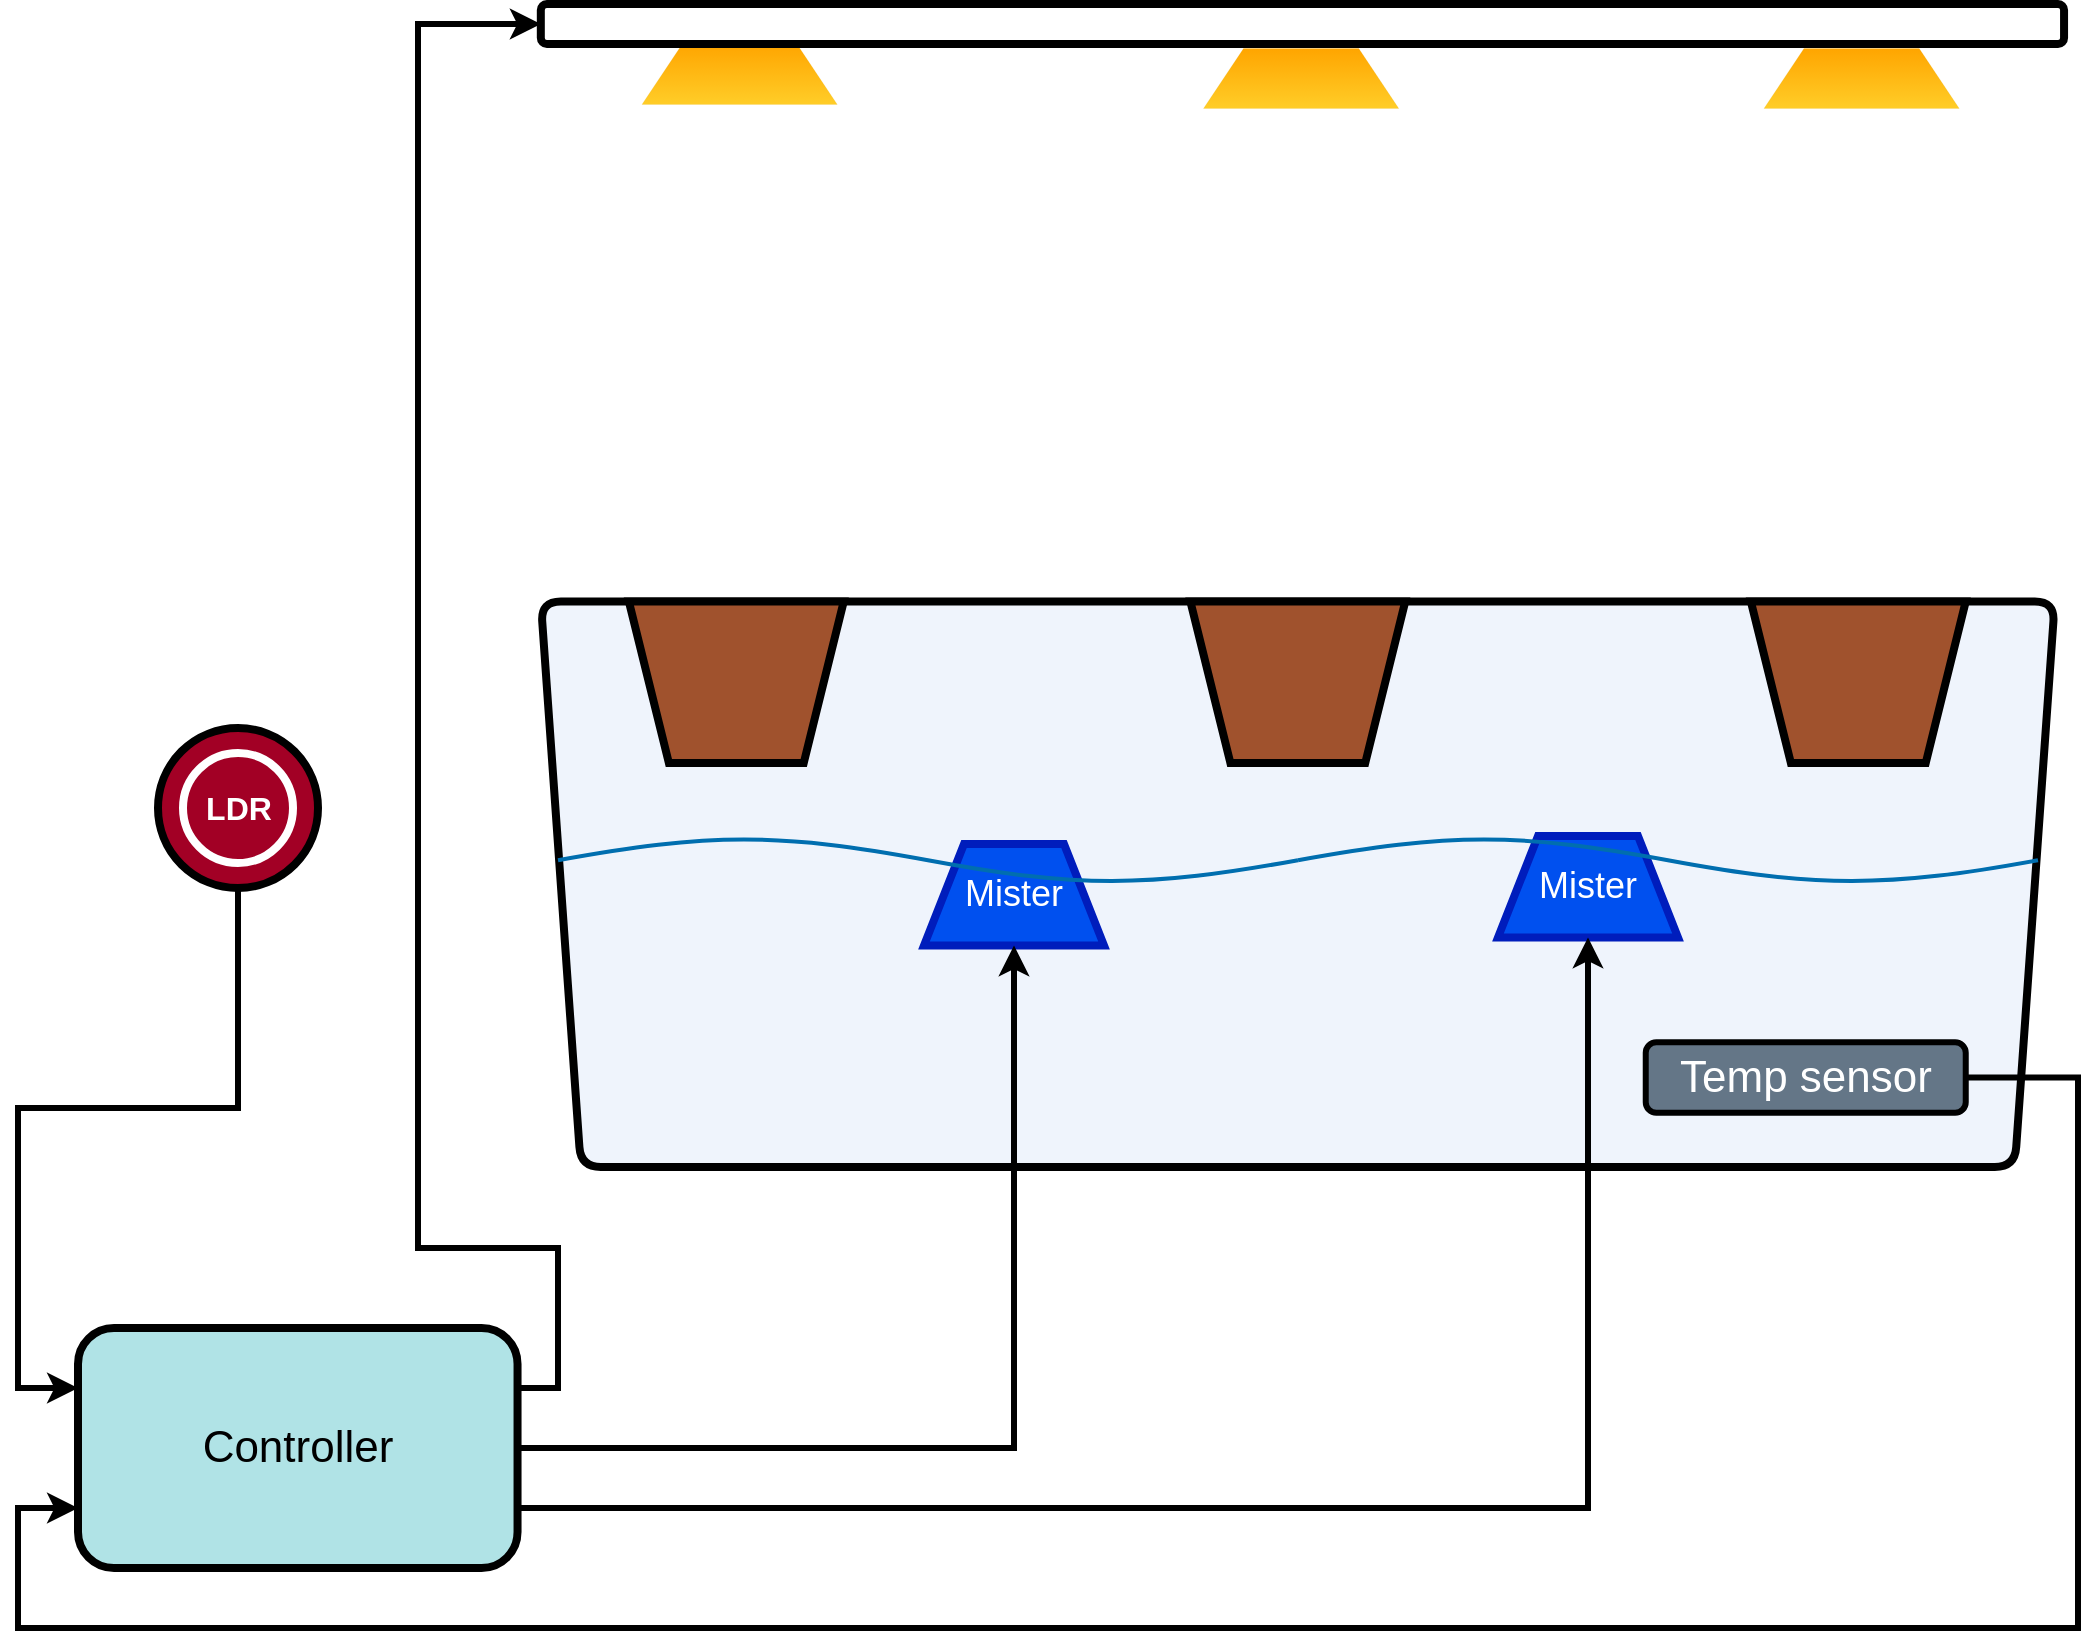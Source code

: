 <mxfile version="22.0.0" type="device">
  <diagram name="Page-1" id="TWxdv320Yzf0mHkWQ7Hm">
    <mxGraphModel dx="2607" dy="1495" grid="1" gridSize="10" guides="1" tooltips="1" connect="1" arrows="1" fold="1" page="1" pageScale="1" pageWidth="850" pageHeight="1100" math="0" shadow="0">
      <root>
        <mxCell id="0" />
        <mxCell id="1" parent="0" />
        <mxCell id="ezJU_lkSgV3AJdmqNHaO-2" value="" style="shape=trapezoid;perimeter=trapezoidPerimeter;whiteSpace=wrap;html=1;fixedSize=1;rotation=-180;rounded=1;fillColor=#EFF4FC;strokeColor=#000000;strokeWidth=4;container=0;" parent="1" vertex="1">
          <mxGeometry x="601.41" y="796.76" width="757" height="282.76" as="geometry" />
        </mxCell>
        <mxCell id="ezJU_lkSgV3AJdmqNHaO-5" value="" style="shape=image;html=1;verticalAlign=top;verticalLabelPosition=bottom;labelBackgroundColor=#ffffff;imageAspect=0;aspect=fixed;image=https://cdn1.iconfinder.com/data/icons/icons-for-a-site-1/64/advantage_eco_friendly-128.png;clipPath=inset(0% 1.56% 23.44% 1.56%);container=0;" parent="1" vertex="1">
          <mxGeometry x="614.003" y="661.0" width="170.29" height="134.584" as="geometry" />
        </mxCell>
        <mxCell id="ezJU_lkSgV3AJdmqNHaO-6" value="" style="shape=image;html=1;verticalAlign=top;verticalLabelPosition=bottom;labelBackgroundColor=#ffffff;imageAspect=0;aspect=fixed;image=https://cdn1.iconfinder.com/data/icons/icons-for-a-site-1/64/advantage_eco_friendly-128.png;clipPath=inset(0% 1.56% 23.44% 1.56%);container=0;" parent="1" vertex="1">
          <mxGeometry x="894.148" y="666.66" width="170.29" height="134.584" as="geometry" />
        </mxCell>
        <mxCell id="ezJU_lkSgV3AJdmqNHaO-7" value="" style="shape=image;html=1;verticalAlign=top;verticalLabelPosition=bottom;labelBackgroundColor=#ffffff;imageAspect=0;aspect=fixed;image=https://cdn1.iconfinder.com/data/icons/icons-for-a-site-1/64/advantage_eco_friendly-128.png;clipPath=inset(0% 1.56% 23.44% 1.56%);container=0;" parent="1" vertex="1">
          <mxGeometry x="1175.003" y="661.0" width="170.29" height="134.584" as="geometry" />
        </mxCell>
        <mxCell id="ezJU_lkSgV3AJdmqNHaO-9" value="" style="shape=trapezoid;perimeter=trapezoidPerimeter;whiteSpace=wrap;html=1;fixedSize=1;fillColor=#ffcd28;strokeColor=#d79b00;gradientColor=#ffa500;gradientDirection=north;strokeWidth=0;container=0;" parent="1" vertex="1">
          <mxGeometry x="651.73" y="518" width="97.65" height="30" as="geometry" />
        </mxCell>
        <mxCell id="ezJU_lkSgV3AJdmqNHaO-12" value="" style="rounded=1;whiteSpace=wrap;html=1;strokeWidth=4;container=0;" parent="1" vertex="1">
          <mxGeometry x="601.41" y="498" width="761.62" height="20" as="geometry" />
        </mxCell>
        <mxCell id="81rppE9Gbhlbaj9noJn7-23" value="" style="shape=trapezoid;perimeter=trapezoidPerimeter;whiteSpace=wrap;html=1;fixedSize=1;rotation=-180;fillColor=#a0522d;fontColor=#ffffff;strokeColor=#000000;strokeWidth=4;container=0;" parent="1" vertex="1">
          <mxGeometry x="645.43" y="796.76" width="107.44" height="80.69" as="geometry" />
        </mxCell>
        <mxCell id="81rppE9Gbhlbaj9noJn7-66" value="" style="shape=trapezoid;perimeter=trapezoidPerimeter;whiteSpace=wrap;html=1;fixedSize=1;rotation=-180;fillColor=#a0522d;fontColor=#ffffff;strokeColor=#000000;strokeWidth=4;container=0;" parent="1" vertex="1">
          <mxGeometry x="926.19" y="796.76" width="107.44" height="80.69" as="geometry" />
        </mxCell>
        <mxCell id="81rppE9Gbhlbaj9noJn7-67" value="" style="shape=trapezoid;perimeter=trapezoidPerimeter;whiteSpace=wrap;html=1;fixedSize=1;rotation=-180;fillColor=#a0522d;fontColor=#ffffff;strokeColor=#000000;strokeWidth=4;container=0;" parent="1" vertex="1">
          <mxGeometry x="1206.43" y="796.76" width="107.44" height="80.69" as="geometry" />
        </mxCell>
        <mxCell id="81rppE9Gbhlbaj9noJn7-69" value="" style="shape=trapezoid;perimeter=trapezoidPerimeter;whiteSpace=wrap;html=1;fixedSize=1;fillColor=#ffcd28;strokeColor=#d79b00;gradientColor=#ffa500;gradientDirection=north;strokeWidth=0;container=0;" parent="1" vertex="1">
          <mxGeometry x="932.5" y="520" width="97.65" height="30" as="geometry" />
        </mxCell>
        <mxCell id="81rppE9Gbhlbaj9noJn7-70" value="" style="shape=trapezoid;perimeter=trapezoidPerimeter;whiteSpace=wrap;html=1;fixedSize=1;fillColor=#ffcd28;strokeColor=#d79b00;gradientColor=#ffa500;gradientDirection=north;strokeWidth=0;container=0;" parent="1" vertex="1">
          <mxGeometry x="1212.73" y="520" width="97.65" height="30" as="geometry" />
        </mxCell>
        <mxCell id="81rppE9Gbhlbaj9noJn7-77" value="&lt;font style=&quot;font-size: 18px;&quot;&gt;Mister&lt;/font&gt;" style="shape=trapezoid;perimeter=trapezoidPerimeter;whiteSpace=wrap;html=1;fixedSize=1;rotation=0;fillColor=#0050ef;fontColor=#ffffff;strokeColor=#001DBC;strokeWidth=4;container=0;" parent="1" vertex="1">
          <mxGeometry x="793" y="918" width="90" height="50.69" as="geometry" />
        </mxCell>
        <mxCell id="81rppE9Gbhlbaj9noJn7-78" value="&lt;font style=&quot;font-size: 18px;&quot;&gt;Mister&lt;/font&gt;" style="shape=trapezoid;perimeter=trapezoidPerimeter;whiteSpace=wrap;html=1;fixedSize=1;rotation=0;fillColor=#0050ef;fontColor=#ffffff;strokeColor=#001DBC;strokeWidth=4;container=0;" parent="1" vertex="1">
          <mxGeometry x="1080" y="914" width="90" height="50.69" as="geometry" />
        </mxCell>
        <mxCell id="81rppE9Gbhlbaj9noJn7-79" value="" style="pointerEvents=1;verticalLabelPosition=bottom;shadow=0;dashed=0;align=center;html=1;verticalAlign=top;shape=mxgraph.electrical.waveforms.sine_wave;fillColor=#1ba1e2;fontColor=#ffffff;strokeColor=#006EAF;strokeWidth=2;" parent="1" vertex="1">
          <mxGeometry x="610" y="912.26" width="370" height="27.74" as="geometry" />
        </mxCell>
        <mxCell id="81rppE9Gbhlbaj9noJn7-80" value="" style="pointerEvents=1;verticalLabelPosition=bottom;shadow=0;dashed=0;align=center;html=1;verticalAlign=top;shape=mxgraph.electrical.waveforms.sine_wave;fillColor=#1ba1e2;fontColor=#ffffff;strokeColor=#006EAF;strokeWidth=2;" parent="1" vertex="1">
          <mxGeometry x="980" y="912.26" width="370" height="27.74" as="geometry" />
        </mxCell>
        <mxCell id="81rppE9Gbhlbaj9noJn7-85" style="edgeStyle=orthogonalEdgeStyle;rounded=0;orthogonalLoop=1;jettySize=auto;html=1;entryX=0.5;entryY=1;entryDx=0;entryDy=0;strokeWidth=3;exitX=1;exitY=0.5;exitDx=0;exitDy=0;" parent="1" source="81rppE9Gbhlbaj9noJn7-81" target="81rppE9Gbhlbaj9noJn7-77" edge="1">
          <mxGeometry relative="1" as="geometry" />
        </mxCell>
        <mxCell id="81rppE9Gbhlbaj9noJn7-86" style="edgeStyle=orthogonalEdgeStyle;rounded=0;orthogonalLoop=1;jettySize=auto;html=1;exitX=1;exitY=0.75;exitDx=0;exitDy=0;entryX=0.5;entryY=1;entryDx=0;entryDy=0;strokeWidth=3;" parent="1" source="81rppE9Gbhlbaj9noJn7-81" target="81rppE9Gbhlbaj9noJn7-78" edge="1">
          <mxGeometry relative="1" as="geometry" />
        </mxCell>
        <mxCell id="81rppE9Gbhlbaj9noJn7-87" style="edgeStyle=orthogonalEdgeStyle;rounded=0;orthogonalLoop=1;jettySize=auto;html=1;exitX=1;exitY=0.25;exitDx=0;exitDy=0;strokeWidth=3;entryX=0;entryY=0.5;entryDx=0;entryDy=0;" parent="1" source="81rppE9Gbhlbaj9noJn7-81" target="ezJU_lkSgV3AJdmqNHaO-12" edge="1">
          <mxGeometry relative="1" as="geometry">
            <Array as="points">
              <mxPoint x="610" y="1190" />
              <mxPoint x="610" y="1120" />
              <mxPoint x="540" y="1120" />
              <mxPoint x="540" y="508" />
            </Array>
            <mxPoint x="560" y="430" as="targetPoint" />
          </mxGeometry>
        </mxCell>
        <mxCell id="81rppE9Gbhlbaj9noJn7-81" value="&lt;font style=&quot;font-size: 22px;&quot;&gt;Controller&lt;/font&gt;" style="rounded=1;whiteSpace=wrap;html=1;strokeWidth=4;fillColor=#b0e3e6;strokeColor=#000000;" parent="1" vertex="1">
          <mxGeometry x="370" y="1160" width="219.77" height="120" as="geometry" />
        </mxCell>
        <mxCell id="81rppE9Gbhlbaj9noJn7-91" style="edgeStyle=orthogonalEdgeStyle;rounded=0;orthogonalLoop=1;jettySize=auto;html=1;exitX=1;exitY=0.5;exitDx=0;exitDy=0;entryX=0;entryY=0.75;entryDx=0;entryDy=0;strokeWidth=3;" parent="1" source="81rppE9Gbhlbaj9noJn7-82" target="81rppE9Gbhlbaj9noJn7-81" edge="1">
          <mxGeometry relative="1" as="geometry">
            <Array as="points">
              <mxPoint x="1370" y="1035" />
              <mxPoint x="1370" y="1310" />
              <mxPoint x="340" y="1310" />
              <mxPoint x="340" y="1250" />
            </Array>
          </mxGeometry>
        </mxCell>
        <mxCell id="81rppE9Gbhlbaj9noJn7-82" value="&lt;font style=&quot;font-size: 22px;&quot;&gt;Temp sensor&lt;br&gt;&lt;/font&gt;" style="rounded=1;whiteSpace=wrap;html=1;strokeWidth=3;fillColor=#647687;fontColor=#ffffff;strokeColor=#000000;" parent="1" vertex="1">
          <mxGeometry x="1153.87" y="1017.14" width="160" height="35.24" as="geometry" />
        </mxCell>
        <mxCell id="81rppE9Gbhlbaj9noJn7-90" style="edgeStyle=orthogonalEdgeStyle;rounded=0;orthogonalLoop=1;jettySize=auto;html=1;exitX=0.5;exitY=1;exitDx=0;exitDy=0;entryX=0;entryY=0.25;entryDx=0;entryDy=0;strokeWidth=3;" parent="1" source="81rppE9Gbhlbaj9noJn7-88" target="81rppE9Gbhlbaj9noJn7-81" edge="1">
          <mxGeometry relative="1" as="geometry">
            <Array as="points">
              <mxPoint x="450" y="1050" />
              <mxPoint x="340" y="1050" />
              <mxPoint x="340" y="1190" />
            </Array>
          </mxGeometry>
        </mxCell>
        <mxCell id="81rppE9Gbhlbaj9noJn7-88" value="" style="ellipse;whiteSpace=wrap;html=1;aspect=fixed;fillColor=#a20025;fontColor=#ffffff;strokeColor=#000000;strokeWidth=4;" parent="1" vertex="1">
          <mxGeometry x="410" y="860" width="80" height="80" as="geometry" />
        </mxCell>
        <mxCell id="81rppE9Gbhlbaj9noJn7-89" value="&lt;font style=&quot;font-size: 16px;&quot;&gt;&lt;b&gt;LDR&lt;/b&gt;&lt;/font&gt;" style="ellipse;whiteSpace=wrap;html=1;aspect=fixed;fillColor=#a20025;fontColor=#ffffff;strokeColor=#FFFFFF;strokeWidth=4;" parent="1" vertex="1">
          <mxGeometry x="422.5" y="872.5" width="55" height="55" as="geometry" />
        </mxCell>
      </root>
    </mxGraphModel>
  </diagram>
</mxfile>
